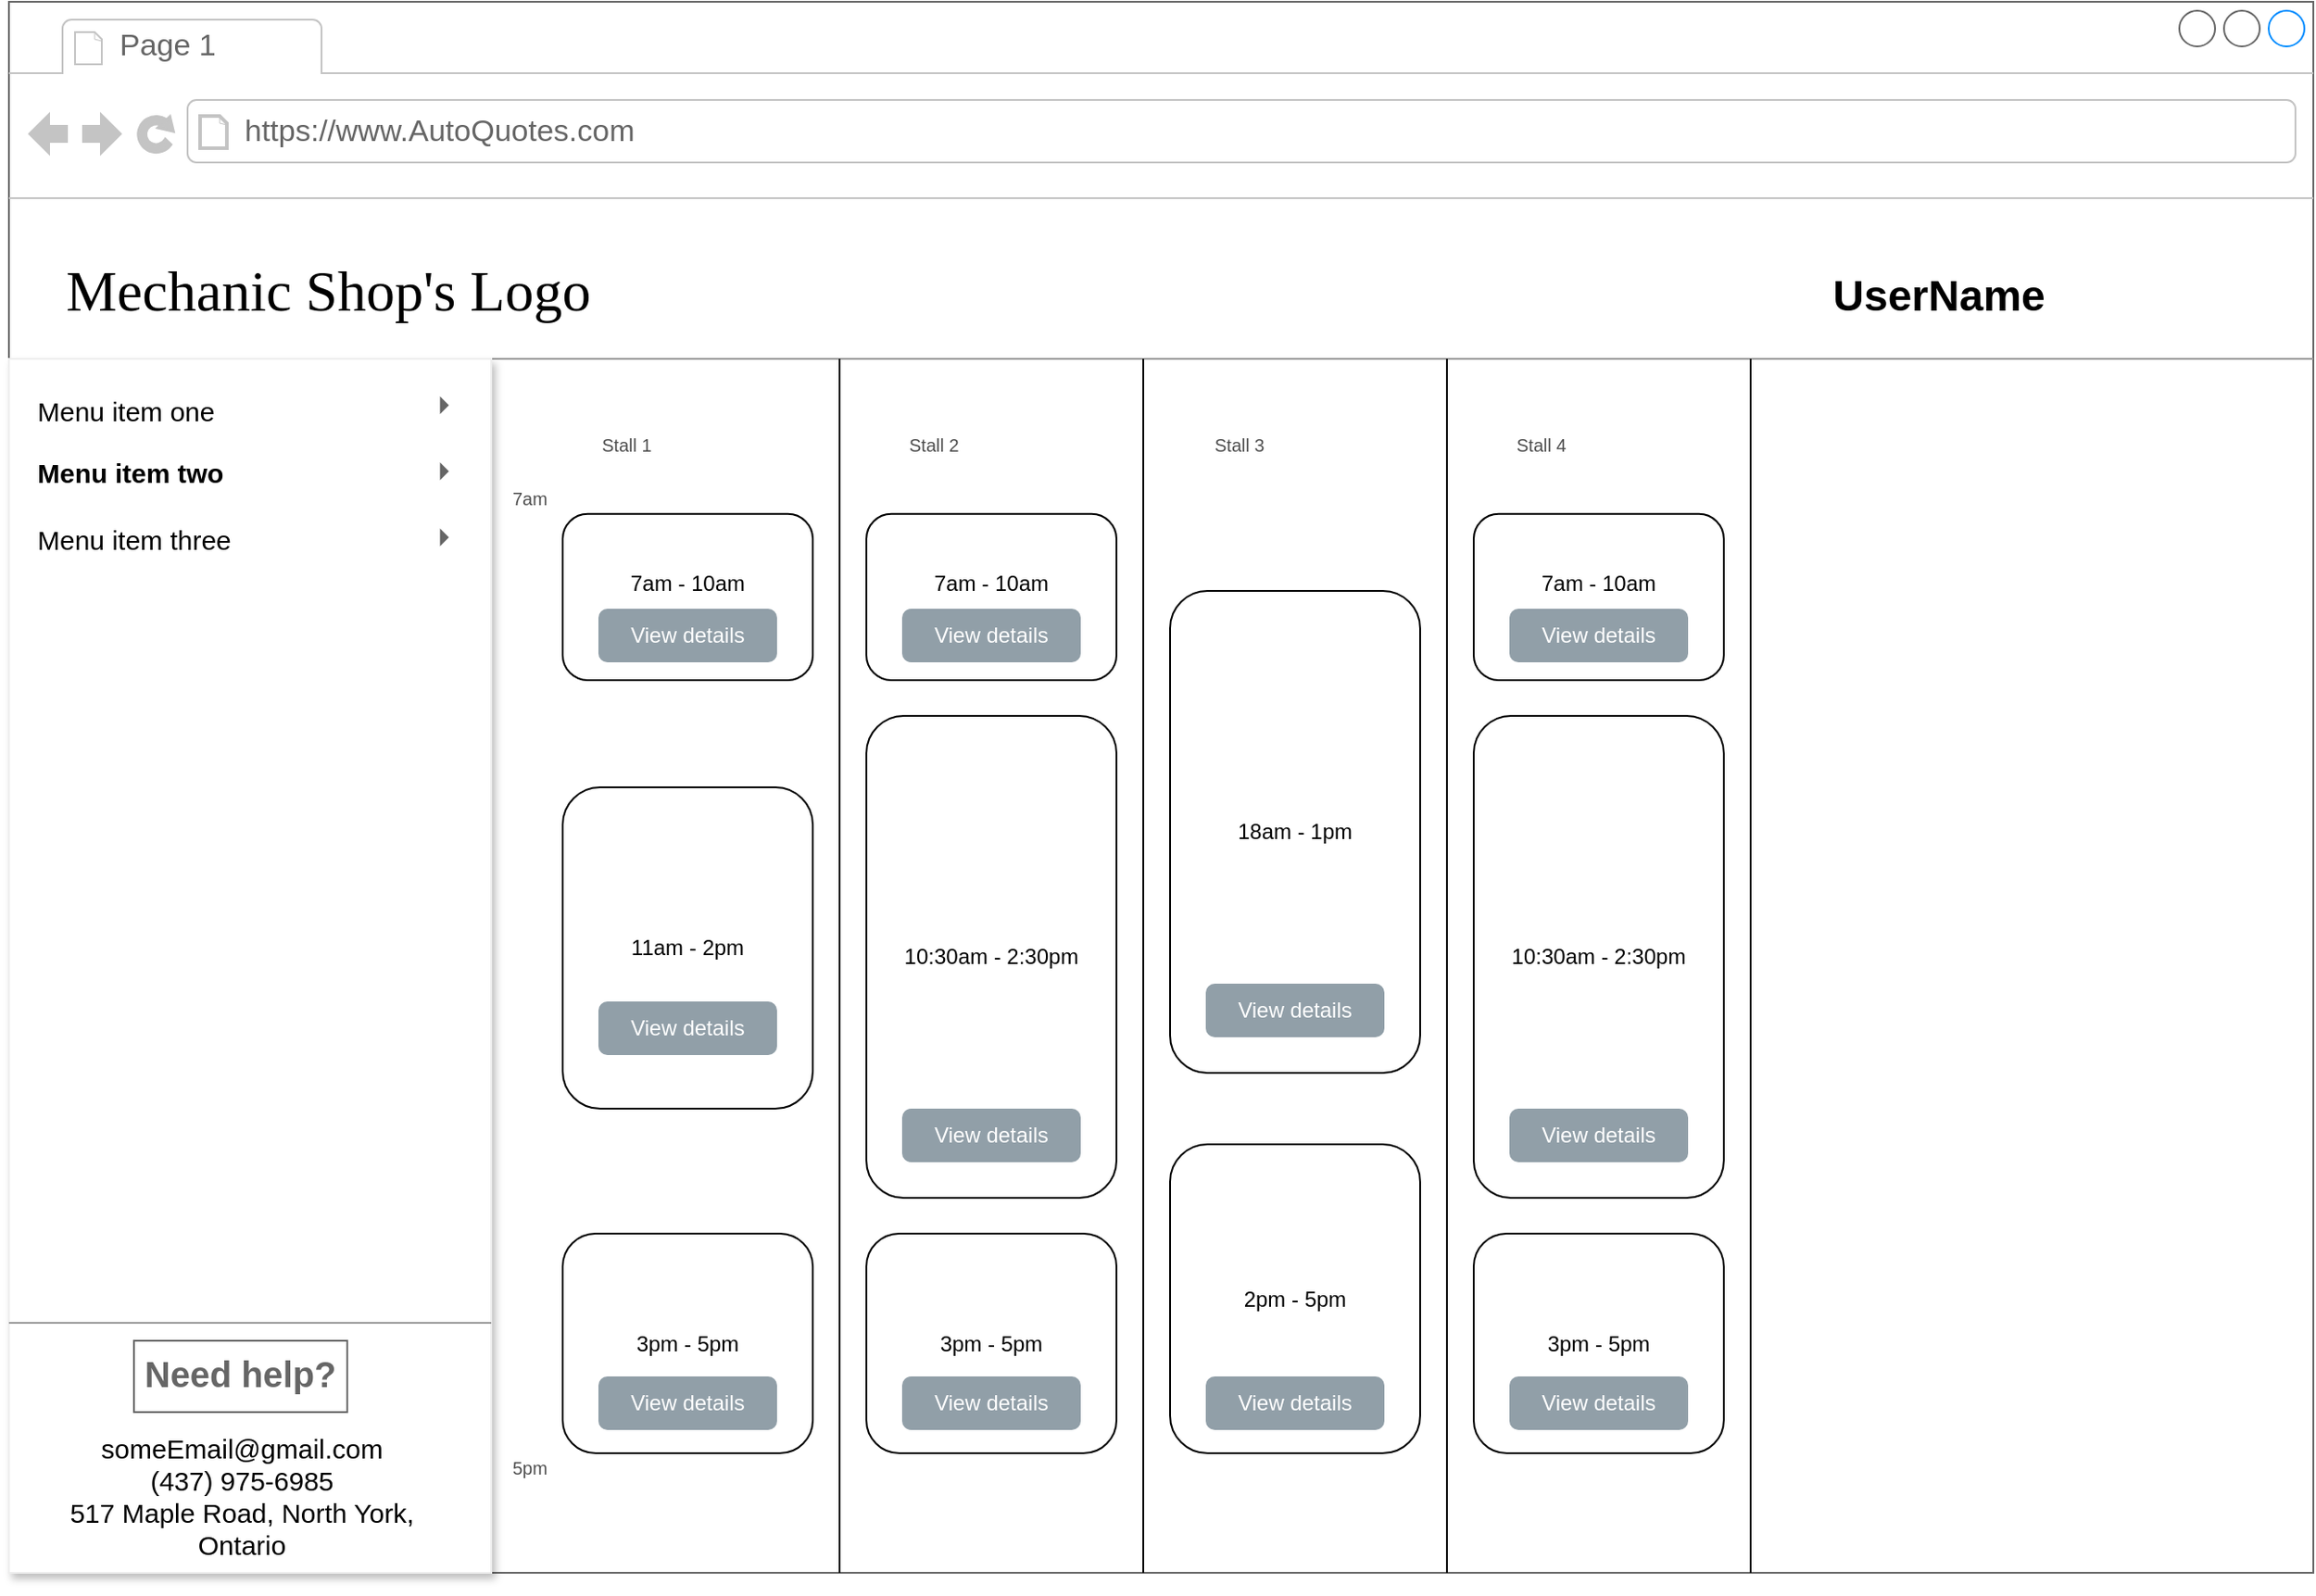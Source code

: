 <mxfile version="20.2.3" type="device" pages="2"><diagram name="Page-1" id="2cc2dc42-3aac-f2a9-1cec-7a8b7cbee084"><mxGraphModel dx="1230" dy="947" grid="1" gridSize="10" guides="1" tooltips="1" connect="1" arrows="1" fold="1" page="1" pageScale="1" pageWidth="1100" pageHeight="850" background="#ffffff" math="0" shadow="0"><root><mxCell id="0"/><mxCell id="1" parent="0"/><mxCell id="7026571954dc6520-1" value="" style="strokeWidth=1;shadow=0;dashed=0;align=left;html=1;shape=mxgraph.mockup.containers.browserWindow;rSize=0;strokeColor=#666666;mainText=,;recursiveResize=0;rounded=0;labelBackgroundColor=none;fontFamily=Verdana;fontSize=12" parent="1" vertex="1"><mxGeometry x="30" y="20" width="1290" height="880" as="geometry"/></mxCell><mxCell id="7026571954dc6520-2" value="Page 1" style="strokeWidth=1;shadow=0;dashed=0;align=center;html=1;shape=mxgraph.mockup.containers.anchor;fontSize=17;fontColor=#666666;align=left;" parent="7026571954dc6520-1" vertex="1"><mxGeometry x="60" y="12" width="110" height="26" as="geometry"/></mxCell><mxCell id="7026571954dc6520-3" value="https://www.AutoQuotes.com" style="strokeWidth=1;shadow=0;dashed=0;align=center;html=1;shape=mxgraph.mockup.containers.anchor;rSize=0;fontSize=17;fontColor=#666666;align=left;" parent="7026571954dc6520-1" vertex="1"><mxGeometry x="130" y="60" width="250" height="26" as="geometry"/></mxCell><mxCell id="7026571954dc6520-4" value="&lt;font style=&quot;font-size: 32px;&quot;&gt;Mechanic Shop's Logo&lt;/font&gt;" style="text;html=1;points=[];align=left;verticalAlign=top;spacingTop=-4;fontSize=30;fontFamily=Verdana" parent="7026571954dc6520-1" vertex="1"><mxGeometry x="30" y="140" width="340" height="50" as="geometry"/></mxCell><mxCell id="7026571954dc6520-15" value="" style="verticalLabelPosition=bottom;shadow=0;dashed=0;align=center;html=1;verticalAlign=top;strokeWidth=1;shape=mxgraph.mockup.markup.line;strokeColor=#999999;rounded=0;labelBackgroundColor=none;fillColor=#ffffff;fontFamily=Verdana;fontSize=12;fontColor=#000000;" parent="7026571954dc6520-1" vertex="1"><mxGeometry y="190" width="1290" height="20" as="geometry"/></mxCell><mxCell id="uxIm0OtAlCZmldJRl4W5-10" value="" style="shape=image;html=1;verticalAlign=top;verticalLabelPosition=bottom;labelBackgroundColor=#ffffff;imageAspect=0;aspect=fixed;image=https://cdn3.iconfinder.com/data/icons/essential-rounded/64/Rounded-31-128.png" parent="7026571954dc6520-1" vertex="1"><mxGeometry x="1160" y="143" width="44" height="44" as="geometry"/></mxCell><mxCell id="uxIm0OtAlCZmldJRl4W5-12" value="" style="shape=image;html=1;verticalAlign=top;verticalLabelPosition=bottom;labelBackgroundColor=#ffffff;imageAspect=0;aspect=fixed;image=https://cdn3.iconfinder.com/data/icons/user-interface-169/32/login-128.png" parent="7026571954dc6520-1" vertex="1"><mxGeometry x="1210" y="142.5" width="45" height="45" as="geometry"/></mxCell><mxCell id="uxIm0OtAlCZmldJRl4W5-13" value="UserName" style="text;strokeColor=none;fillColor=none;html=1;fontSize=24;fontStyle=1;verticalAlign=middle;align=center;" parent="7026571954dc6520-1" vertex="1"><mxGeometry x="1020" y="145" width="120" height="40" as="geometry"/></mxCell><mxCell id="bczDK4QLQC4bnFottRKD-1" value="" style="perimeter=none;dashed=0;shape=rect;fillColor=#ffffff;strokeColor=#eeeeee;shadow=1;" parent="7026571954dc6520-1" vertex="1"><mxGeometry y="200" width="270" height="680" as="geometry"/></mxCell><mxCell id="bczDK4QLQC4bnFottRKD-2" value="Menu item one" style="text;verticalAlign=top;fontSize=15;spacing=16;resizeWidth=1;" parent="bczDK4QLQC4bnFottRKD-1" vertex="1"><mxGeometry width="268.312" height="42" relative="1" as="geometry"/></mxCell><mxCell id="bczDK4QLQC4bnFottRKD-3" value="" style="perimeter=none;dashed=0;shape=mxgraph.gmdl.triangle;strokeColor=none;fillColor=#666666;direction=north;" parent="bczDK4QLQC4bnFottRKD-2" vertex="1"><mxGeometry x="1" y="0.5" width="5" height="10" relative="1" as="geometry"><mxPoint x="-27" as="offset"/></mxGeometry></mxCell><mxCell id="bczDK4QLQC4bnFottRKD-4" value="Menu item two" style="text;verticalAlign=middle;fontSize=15;spacing=16;resizeWidth=1;fontStyle=1" parent="bczDK4QLQC4bnFottRKD-1" vertex="1"><mxGeometry width="268.312" height="42" relative="1" as="geometry"><mxPoint y="42" as="offset"/></mxGeometry></mxCell><mxCell id="bczDK4QLQC4bnFottRKD-5" value="" style="perimeter=none;dashed=0;shape=mxgraph.gmdl.triangle;strokeColor=none;fillColor=#666666;direction=north;" parent="bczDK4QLQC4bnFottRKD-4" vertex="1"><mxGeometry x="1" y="0.5" width="5" height="10" relative="1" as="geometry"><mxPoint x="-27" y="-5" as="offset"/></mxGeometry></mxCell><mxCell id="bczDK4QLQC4bnFottRKD-6" value="Menu item three" style="text;verticalAlign=bottom;fontSize=15;spacing=16;resizeWidth=1;" parent="bczDK4QLQC4bnFottRKD-1" vertex="1"><mxGeometry width="268.312" height="42" relative="1" as="geometry"><mxPoint y="84" as="offset"/></mxGeometry></mxCell><mxCell id="bczDK4QLQC4bnFottRKD-7" value="" style="perimeter=none;dashed=0;shape=mxgraph.gmdl.triangle;strokeColor=none;fillColor=#666666;direction=north;" parent="bczDK4QLQC4bnFottRKD-6" vertex="1"><mxGeometry x="1" y="0.5" width="5" height="10" relative="1" as="geometry"><mxPoint x="-27" y="-10" as="offset"/></mxGeometry></mxCell><mxCell id="uxIm0OtAlCZmldJRl4W5-17" value="&lt;h3&gt;Need help?&lt;/h3&gt;" style="strokeWidth=1;shadow=0;dashed=0;align=center;html=1;shape=mxgraph.mockup.text.textBox;fontColor=#666666;align=left;fontSize=17;spacingLeft=4;spacingTop=-3;strokeColor=#666666;mainText=" parent="bczDK4QLQC4bnFottRKD-1" vertex="1"><mxGeometry x="69.99" y="550" width="119.38" height="40" as="geometry"/></mxCell><mxCell id="7026571954dc6520-21" value="" style="verticalLabelPosition=bottom;shadow=0;dashed=0;align=center;html=1;verticalAlign=top;strokeWidth=1;shape=mxgraph.mockup.markup.line;strokeColor=#999999;rounded=0;labelBackgroundColor=none;fillColor=#ffffff;fontFamily=Verdana;fontSize=12;fontColor=#000000;" parent="bczDK4QLQC4bnFottRKD-1" vertex="1"><mxGeometry y="530" width="270" height="20" as="geometry"/></mxCell><mxCell id="uxIm0OtAlCZmldJRl4W5-19" value="&lt;div style=&quot;text-align: center;&quot;&gt;&lt;span style=&quot;font-size: 15px; background-color: initial;&quot;&gt;someEmail@gmail.com&lt;/span&gt;&lt;/div&gt;&lt;font style=&quot;font-size: 15px;&quot;&gt;&lt;div style=&quot;text-align: center;&quot;&gt;&lt;span style=&quot;background-color: initial;&quot;&gt;(437) 975-6985&lt;/span&gt;&lt;/div&gt;&lt;div style=&quot;text-align: center;&quot;&gt;&lt;span style=&quot;background-color: initial;&quot;&gt;517 Maple Road, North York, Ontario&lt;/span&gt;&lt;/div&gt;&lt;div style=&quot;text-align: center;&quot;&gt;&lt;br&gt;&lt;/div&gt;&lt;/font&gt;" style="text;spacingTop=-5;whiteSpace=wrap;html=1;align=left;fontSize=12;fontFamily=Helvetica;fillColor=none;strokeColor=none;" parent="bczDK4QLQC4bnFottRKD-1" vertex="1"><mxGeometry x="19.998" y="600" width="219.375" height="60" as="geometry"/></mxCell><mxCell id="gQzuhopdPn6HEmY_QfGa-1" value="Stall 1" style="whiteSpace=wrap;html=1;shadow=0;dashed=0;fontSize=10;align=left;fillColor=#FFFFFF;strokeColor=#FFFFFF;fontColor=#4D4D4D;" vertex="1" parent="7026571954dc6520-1"><mxGeometry x="330" y="240" width="168.8" height="16.88" as="geometry"/></mxCell><mxCell id="gQzuhopdPn6HEmY_QfGa-2" value="7am" style="whiteSpace=wrap;html=1;shadow=0;dashed=0;fontSize=10;align=left;fillColor=#FFFFFF;strokeColor=#FFFFFF;fontColor=#4D4D4D;" vertex="1" parent="7026571954dc6520-1"><mxGeometry x="280" y="270" width="50" height="16.88" as="geometry"/></mxCell><mxCell id="gQzuhopdPn6HEmY_QfGa-3" value="5pm" style="whiteSpace=wrap;html=1;shadow=0;dashed=0;fontSize=10;align=left;fillColor=#FFFFFF;strokeColor=#FFFFFF;fontColor=#4D4D4D;" vertex="1" parent="7026571954dc6520-1"><mxGeometry x="280" y="813" width="50" height="16.88" as="geometry"/></mxCell><mxCell id="gQzuhopdPn6HEmY_QfGa-4" value="" style="line;strokeWidth=1;direction=south;html=1;" vertex="1" parent="7026571954dc6520-1"><mxGeometry x="460" y="200" width="10" height="680" as="geometry"/></mxCell><mxCell id="gQzuhopdPn6HEmY_QfGa-5" value="7am - 10am&lt;br&gt;&lt;br&gt;" style="rounded=1;whiteSpace=wrap;html=1;strokeWidth=1;" vertex="1" parent="7026571954dc6520-1"><mxGeometry x="310" y="286.88" width="140" height="93.12" as="geometry"/></mxCell><mxCell id="gQzuhopdPn6HEmY_QfGa-9" value="View details" style="html=1;shadow=0;dashed=0;shape=mxgraph.bootstrap.rrect;rSize=5;strokeColor=none;strokeWidth=1;fillColor=#919FA8;fontColor=#FFFFFF;whiteSpace=wrap;align=center;verticalAlign=middle;spacingLeft=0;fontStyle=0;fontSize=12;spacing=5;" vertex="1" parent="7026571954dc6520-1"><mxGeometry x="330" y="340" width="100" height="30" as="geometry"/></mxCell><mxCell id="gQzuhopdPn6HEmY_QfGa-10" value="11am - 2pm&lt;br&gt;" style="rounded=1;whiteSpace=wrap;html=1;strokeWidth=1;" vertex="1" parent="7026571954dc6520-1"><mxGeometry x="310" y="440" width="140" height="180" as="geometry"/></mxCell><mxCell id="gQzuhopdPn6HEmY_QfGa-11" value="View details" style="html=1;shadow=0;dashed=0;shape=mxgraph.bootstrap.rrect;rSize=5;strokeColor=none;strokeWidth=1;fillColor=#919FA8;fontColor=#FFFFFF;whiteSpace=wrap;align=center;verticalAlign=middle;spacingLeft=0;fontStyle=0;fontSize=12;spacing=5;" vertex="1" parent="7026571954dc6520-1"><mxGeometry x="330" y="560" width="100" height="30" as="geometry"/></mxCell><mxCell id="gQzuhopdPn6HEmY_QfGa-12" value="3pm - 5pm" style="rounded=1;whiteSpace=wrap;html=1;strokeWidth=1;" vertex="1" parent="7026571954dc6520-1"><mxGeometry x="310" y="690" width="140" height="123" as="geometry"/></mxCell><mxCell id="gQzuhopdPn6HEmY_QfGa-13" value="View details" style="html=1;shadow=0;dashed=0;shape=mxgraph.bootstrap.rrect;rSize=5;strokeColor=none;strokeWidth=1;fillColor=#919FA8;fontColor=#FFFFFF;whiteSpace=wrap;align=center;verticalAlign=middle;spacingLeft=0;fontStyle=0;fontSize=12;spacing=5;" vertex="1" parent="7026571954dc6520-1"><mxGeometry x="330" y="770" width="100" height="30" as="geometry"/></mxCell><mxCell id="gQzuhopdPn6HEmY_QfGa-14" value="Stall 2" style="whiteSpace=wrap;html=1;shadow=0;dashed=0;fontSize=10;align=left;fillColor=#FFFFFF;strokeColor=#FFFFFF;fontColor=#4D4D4D;" vertex="1" parent="7026571954dc6520-1"><mxGeometry x="502" y="240" width="168.8" height="16.88" as="geometry"/></mxCell><mxCell id="gQzuhopdPn6HEmY_QfGa-17" value="" style="line;strokeWidth=1;direction=south;html=1;" vertex="1" parent="7026571954dc6520-1"><mxGeometry x="630" y="200" width="10" height="680" as="geometry"/></mxCell><mxCell id="gQzuhopdPn6HEmY_QfGa-18" value="7am - 10am&lt;br&gt;&lt;br&gt;" style="rounded=1;whiteSpace=wrap;html=1;strokeWidth=1;" vertex="1" parent="7026571954dc6520-1"><mxGeometry x="480" y="286.88" width="140" height="93.12" as="geometry"/></mxCell><mxCell id="gQzuhopdPn6HEmY_QfGa-19" value="View details" style="html=1;shadow=0;dashed=0;shape=mxgraph.bootstrap.rrect;rSize=5;strokeColor=none;strokeWidth=1;fillColor=#919FA8;fontColor=#FFFFFF;whiteSpace=wrap;align=center;verticalAlign=middle;spacingLeft=0;fontStyle=0;fontSize=12;spacing=5;" vertex="1" parent="7026571954dc6520-1"><mxGeometry x="500" y="340" width="100" height="30" as="geometry"/></mxCell><mxCell id="gQzuhopdPn6HEmY_QfGa-20" value="10:30am - 2:30pm" style="rounded=1;whiteSpace=wrap;html=1;strokeWidth=1;" vertex="1" parent="7026571954dc6520-1"><mxGeometry x="480" y="400" width="140" height="270" as="geometry"/></mxCell><mxCell id="gQzuhopdPn6HEmY_QfGa-21" value="View details" style="html=1;shadow=0;dashed=0;shape=mxgraph.bootstrap.rrect;rSize=5;strokeColor=none;strokeWidth=1;fillColor=#919FA8;fontColor=#FFFFFF;whiteSpace=wrap;align=center;verticalAlign=middle;spacingLeft=0;fontStyle=0;fontSize=12;spacing=5;" vertex="1" parent="7026571954dc6520-1"><mxGeometry x="500" y="620" width="100" height="30" as="geometry"/></mxCell><mxCell id="gQzuhopdPn6HEmY_QfGa-22" value="3pm - 5pm" style="rounded=1;whiteSpace=wrap;html=1;strokeWidth=1;" vertex="1" parent="7026571954dc6520-1"><mxGeometry x="480" y="690" width="140" height="123" as="geometry"/></mxCell><mxCell id="gQzuhopdPn6HEmY_QfGa-23" value="View details" style="html=1;shadow=0;dashed=0;shape=mxgraph.bootstrap.rrect;rSize=5;strokeColor=none;strokeWidth=1;fillColor=#919FA8;fontColor=#FFFFFF;whiteSpace=wrap;align=center;verticalAlign=middle;spacingLeft=0;fontStyle=0;fontSize=12;spacing=5;" vertex="1" parent="7026571954dc6520-1"><mxGeometry x="500" y="770" width="100" height="30" as="geometry"/></mxCell><mxCell id="gQzuhopdPn6HEmY_QfGa-26" value="Stall 3" style="whiteSpace=wrap;html=1;shadow=0;dashed=0;fontSize=10;align=left;fillColor=#FFFFFF;strokeColor=#FFFFFF;fontColor=#4D4D4D;" vertex="1" parent="7026571954dc6520-1"><mxGeometry x="673" y="240" width="168.8" height="16.88" as="geometry"/></mxCell><mxCell id="gQzuhopdPn6HEmY_QfGa-27" value="" style="line;strokeWidth=1;direction=south;html=1;" vertex="1" parent="7026571954dc6520-1"><mxGeometry x="800" y="200" width="10" height="680" as="geometry"/></mxCell><mxCell id="gQzuhopdPn6HEmY_QfGa-30" value="18am - 1pm" style="rounded=1;whiteSpace=wrap;html=1;strokeWidth=1;" vertex="1" parent="7026571954dc6520-1"><mxGeometry x="650" y="330" width="140" height="270" as="geometry"/></mxCell><mxCell id="gQzuhopdPn6HEmY_QfGa-31" value="View details" style="html=1;shadow=0;dashed=0;shape=mxgraph.bootstrap.rrect;rSize=5;strokeColor=none;strokeWidth=1;fillColor=#919FA8;fontColor=#FFFFFF;whiteSpace=wrap;align=center;verticalAlign=middle;spacingLeft=0;fontStyle=0;fontSize=12;spacing=5;" vertex="1" parent="7026571954dc6520-1"><mxGeometry x="670" y="550" width="100" height="30" as="geometry"/></mxCell><mxCell id="gQzuhopdPn6HEmY_QfGa-32" value="2pm - 5pm" style="rounded=1;whiteSpace=wrap;html=1;strokeWidth=1;" vertex="1" parent="7026571954dc6520-1"><mxGeometry x="650" y="640" width="140" height="173" as="geometry"/></mxCell><mxCell id="gQzuhopdPn6HEmY_QfGa-33" value="View details" style="html=1;shadow=0;dashed=0;shape=mxgraph.bootstrap.rrect;rSize=5;strokeColor=none;strokeWidth=1;fillColor=#919FA8;fontColor=#FFFFFF;whiteSpace=wrap;align=center;verticalAlign=middle;spacingLeft=0;fontStyle=0;fontSize=12;spacing=5;" vertex="1" parent="7026571954dc6520-1"><mxGeometry x="670" y="770" width="100" height="30" as="geometry"/></mxCell><mxCell id="gQzuhopdPn6HEmY_QfGa-42" value="Stall 4" style="whiteSpace=wrap;html=1;shadow=0;dashed=0;fontSize=10;align=left;fillColor=#FFFFFF;strokeColor=#FFFFFF;fontColor=#4D4D4D;" vertex="1" parent="7026571954dc6520-1"><mxGeometry x="842" y="240" width="168.8" height="16.88" as="geometry"/></mxCell><mxCell id="gQzuhopdPn6HEmY_QfGa-43" value="" style="line;strokeWidth=1;direction=south;html=1;" vertex="1" parent="7026571954dc6520-1"><mxGeometry x="970" y="200" width="10" height="680" as="geometry"/></mxCell><mxCell id="gQzuhopdPn6HEmY_QfGa-44" value="7am - 10am&lt;br&gt;&lt;br&gt;" style="rounded=1;whiteSpace=wrap;html=1;strokeWidth=1;" vertex="1" parent="7026571954dc6520-1"><mxGeometry x="820" y="286.88" width="140" height="93.12" as="geometry"/></mxCell><mxCell id="gQzuhopdPn6HEmY_QfGa-45" value="View details" style="html=1;shadow=0;dashed=0;shape=mxgraph.bootstrap.rrect;rSize=5;strokeColor=none;strokeWidth=1;fillColor=#919FA8;fontColor=#FFFFFF;whiteSpace=wrap;align=center;verticalAlign=middle;spacingLeft=0;fontStyle=0;fontSize=12;spacing=5;" vertex="1" parent="7026571954dc6520-1"><mxGeometry x="840" y="340" width="100" height="30" as="geometry"/></mxCell><mxCell id="gQzuhopdPn6HEmY_QfGa-46" value="10:30am - 2:30pm" style="rounded=1;whiteSpace=wrap;html=1;strokeWidth=1;" vertex="1" parent="7026571954dc6520-1"><mxGeometry x="820" y="400" width="140" height="270" as="geometry"/></mxCell><mxCell id="gQzuhopdPn6HEmY_QfGa-47" value="View details" style="html=1;shadow=0;dashed=0;shape=mxgraph.bootstrap.rrect;rSize=5;strokeColor=none;strokeWidth=1;fillColor=#919FA8;fontColor=#FFFFFF;whiteSpace=wrap;align=center;verticalAlign=middle;spacingLeft=0;fontStyle=0;fontSize=12;spacing=5;" vertex="1" parent="7026571954dc6520-1"><mxGeometry x="840" y="620" width="100" height="30" as="geometry"/></mxCell><mxCell id="gQzuhopdPn6HEmY_QfGa-48" value="3pm - 5pm" style="rounded=1;whiteSpace=wrap;html=1;strokeWidth=1;" vertex="1" parent="7026571954dc6520-1"><mxGeometry x="820" y="690" width="140" height="123" as="geometry"/></mxCell><mxCell id="gQzuhopdPn6HEmY_QfGa-49" value="View details" style="html=1;shadow=0;dashed=0;shape=mxgraph.bootstrap.rrect;rSize=5;strokeColor=none;strokeWidth=1;fillColor=#919FA8;fontColor=#FFFFFF;whiteSpace=wrap;align=center;verticalAlign=middle;spacingLeft=0;fontStyle=0;fontSize=12;spacing=5;" vertex="1" parent="7026571954dc6520-1"><mxGeometry x="840" y="770" width="100" height="30" as="geometry"/></mxCell></root></mxGraphModel></diagram><diagram id="mIhOV0RNpQ1VE6VygX9t" name="Page-2"><mxGraphModel dx="1207" dy="671" grid="1" gridSize="10" guides="1" tooltips="1" connect="1" arrows="1" fold="1" page="1" pageScale="1" pageWidth="850" pageHeight="1100" math="0" shadow="0">&#xa;      <root>&#xa;        <mxCell id="0"/>&#xa;        <mxCell id="1" parent="0"/>&#xa;      </root>&#xa;    </mxGraphModel></diagram></mxfile>